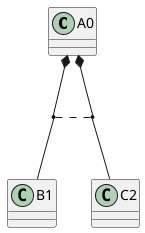 {
  "sha1": "hvnzt4h0lgkt9uicct8met2iijorzb6",
  "insertion": {
    "when": "2024-06-03T18:59:30.071Z",
    "user": "plantuml@gmail.com"
  }
}
@startuml
class A0
class B1
class C2


A0 *--  B1
A0 *--  C2

(A0, B1) . (A0, C2)
@enduml
